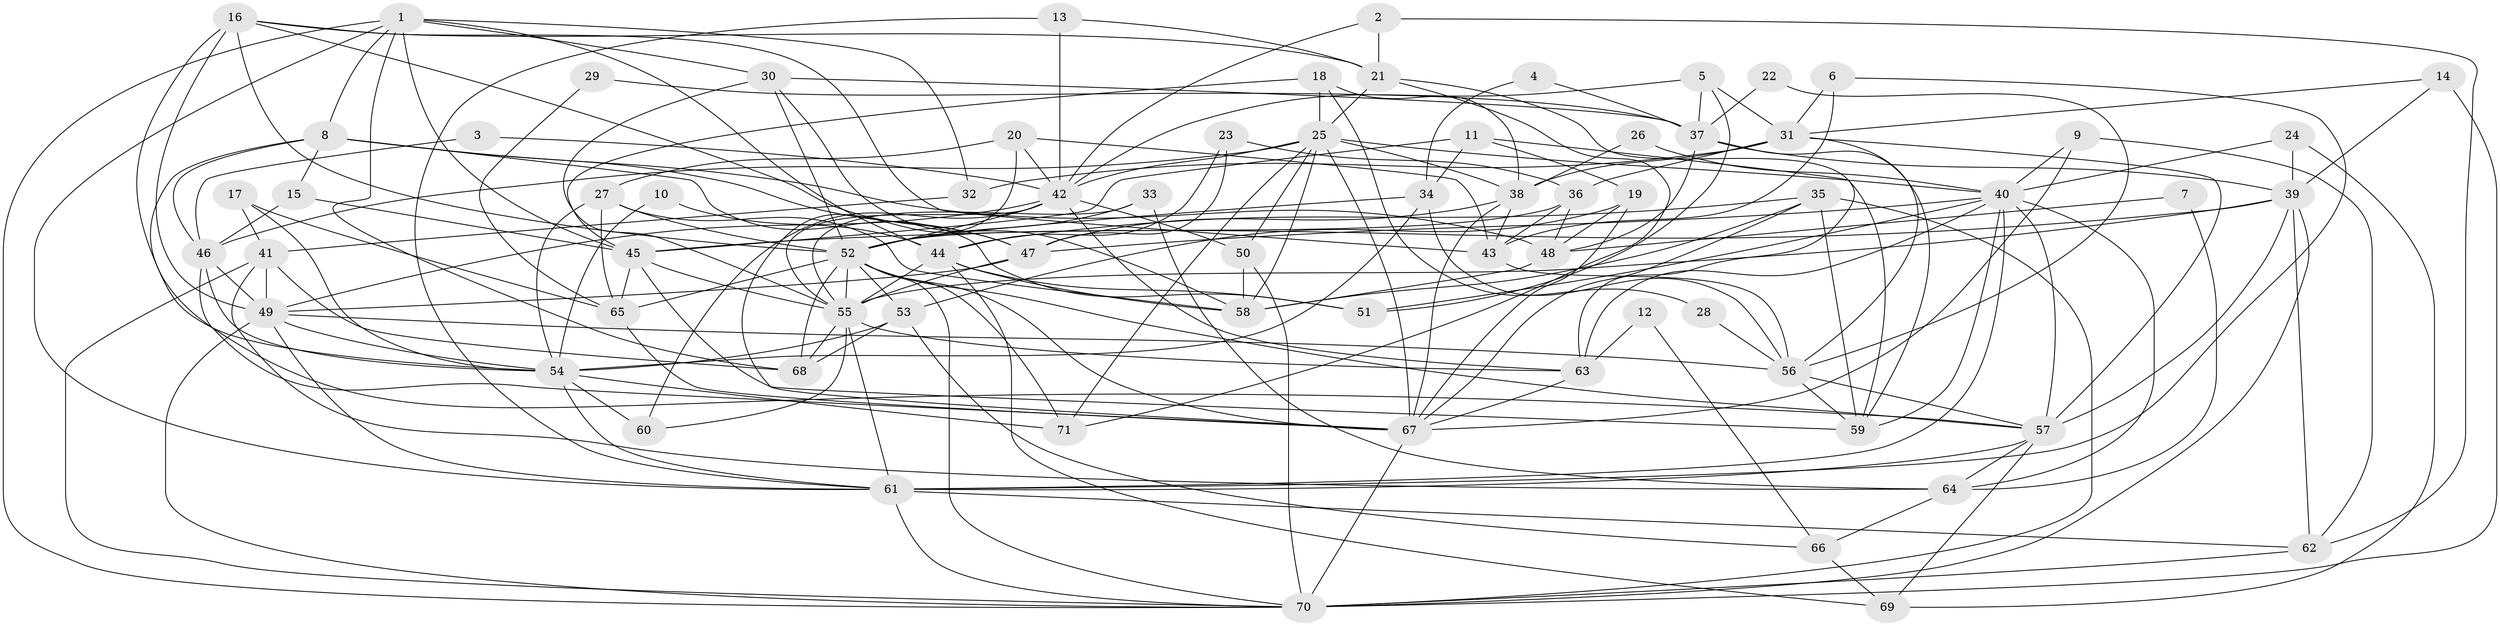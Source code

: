 // original degree distribution, {5: 0.19148936170212766, 4: 0.24822695035460993, 3: 0.2695035460992908, 2: 0.14893617021276595, 6: 0.07801418439716312, 7: 0.04964539007092199, 9: 0.014184397163120567}
// Generated by graph-tools (version 1.1) at 2025/50/03/09/25 03:50:09]
// undirected, 71 vertices, 200 edges
graph export_dot {
graph [start="1"]
  node [color=gray90,style=filled];
  1;
  2;
  3;
  4;
  5;
  6;
  7;
  8;
  9;
  10;
  11;
  12;
  13;
  14;
  15;
  16;
  17;
  18;
  19;
  20;
  21;
  22;
  23;
  24;
  25;
  26;
  27;
  28;
  29;
  30;
  31;
  32;
  33;
  34;
  35;
  36;
  37;
  38;
  39;
  40;
  41;
  42;
  43;
  44;
  45;
  46;
  47;
  48;
  49;
  50;
  51;
  52;
  53;
  54;
  55;
  56;
  57;
  58;
  59;
  60;
  61;
  62;
  63;
  64;
  65;
  66;
  67;
  68;
  69;
  70;
  71;
  1 -- 8 [weight=1.0];
  1 -- 30 [weight=1.0];
  1 -- 32 [weight=1.0];
  1 -- 44 [weight=1.0];
  1 -- 45 [weight=1.0];
  1 -- 61 [weight=1.0];
  1 -- 68 [weight=1.0];
  1 -- 70 [weight=1.0];
  2 -- 21 [weight=1.0];
  2 -- 42 [weight=1.0];
  2 -- 62 [weight=1.0];
  3 -- 42 [weight=1.0];
  3 -- 46 [weight=1.0];
  4 -- 34 [weight=1.0];
  4 -- 37 [weight=1.0];
  5 -- 31 [weight=1.0];
  5 -- 37 [weight=1.0];
  5 -- 42 [weight=1.0];
  5 -- 51 [weight=1.0];
  6 -- 31 [weight=1.0];
  6 -- 43 [weight=1.0];
  6 -- 61 [weight=1.0];
  7 -- 48 [weight=1.0];
  7 -- 64 [weight=1.0];
  8 -- 15 [weight=1.0];
  8 -- 46 [weight=1.0];
  8 -- 47 [weight=1.0];
  8 -- 48 [weight=1.0];
  8 -- 51 [weight=1.0];
  8 -- 57 [weight=1.0];
  9 -- 40 [weight=1.0];
  9 -- 62 [weight=1.0];
  9 -- 67 [weight=1.0];
  10 -- 44 [weight=1.0];
  10 -- 54 [weight=1.0];
  11 -- 19 [weight=1.0];
  11 -- 34 [weight=1.0];
  11 -- 45 [weight=1.0];
  11 -- 59 [weight=1.0];
  12 -- 63 [weight=1.0];
  12 -- 66 [weight=1.0];
  13 -- 21 [weight=1.0];
  13 -- 42 [weight=1.0];
  13 -- 61 [weight=1.0];
  14 -- 31 [weight=1.0];
  14 -- 39 [weight=1.0];
  14 -- 70 [weight=2.0];
  15 -- 45 [weight=1.0];
  15 -- 46 [weight=1.0];
  16 -- 21 [weight=1.0];
  16 -- 43 [weight=1.0];
  16 -- 47 [weight=1.0];
  16 -- 49 [weight=1.0];
  16 -- 52 [weight=1.0];
  16 -- 54 [weight=1.0];
  17 -- 41 [weight=1.0];
  17 -- 54 [weight=1.0];
  17 -- 65 [weight=1.0];
  18 -- 25 [weight=1.0];
  18 -- 28 [weight=1.0];
  18 -- 38 [weight=1.0];
  18 -- 45 [weight=1.0];
  19 -- 48 [weight=1.0];
  19 -- 53 [weight=1.0];
  19 -- 67 [weight=1.0];
  20 -- 27 [weight=1.0];
  20 -- 42 [weight=1.0];
  20 -- 43 [weight=1.0];
  20 -- 67 [weight=1.0];
  21 -- 25 [weight=1.0];
  21 -- 63 [weight=1.0];
  21 -- 71 [weight=1.0];
  22 -- 37 [weight=1.0];
  22 -- 56 [weight=1.0];
  23 -- 36 [weight=1.0];
  23 -- 44 [weight=1.0];
  23 -- 47 [weight=1.0];
  24 -- 39 [weight=1.0];
  24 -- 40 [weight=1.0];
  24 -- 69 [weight=1.0];
  25 -- 38 [weight=1.0];
  25 -- 40 [weight=1.0];
  25 -- 42 [weight=1.0];
  25 -- 46 [weight=1.0];
  25 -- 50 [weight=1.0];
  25 -- 58 [weight=1.0];
  25 -- 67 [weight=1.0];
  25 -- 71 [weight=1.0];
  26 -- 38 [weight=1.0];
  26 -- 40 [weight=1.0];
  27 -- 52 [weight=1.0];
  27 -- 54 [weight=1.0];
  27 -- 58 [weight=1.0];
  27 -- 65 [weight=1.0];
  28 -- 56 [weight=1.0];
  29 -- 37 [weight=1.0];
  29 -- 65 [weight=1.0];
  30 -- 37 [weight=1.0];
  30 -- 52 [weight=1.0];
  30 -- 55 [weight=1.0];
  30 -- 58 [weight=1.0];
  31 -- 32 [weight=1.0];
  31 -- 36 [weight=1.0];
  31 -- 38 [weight=1.0];
  31 -- 56 [weight=1.0];
  31 -- 57 [weight=1.0];
  32 -- 41 [weight=1.0];
  33 -- 52 [weight=1.0];
  33 -- 55 [weight=1.0];
  33 -- 64 [weight=1.0];
  34 -- 52 [weight=1.0];
  34 -- 54 [weight=1.0];
  34 -- 56 [weight=1.0];
  35 -- 44 [weight=1.0];
  35 -- 58 [weight=1.0];
  35 -- 59 [weight=1.0];
  35 -- 67 [weight=1.0];
  35 -- 70 [weight=1.0];
  36 -- 43 [weight=1.0];
  36 -- 48 [weight=1.0];
  36 -- 52 [weight=1.0];
  37 -- 39 [weight=1.0];
  37 -- 48 [weight=1.0];
  37 -- 59 [weight=1.0];
  38 -- 43 [weight=1.0];
  38 -- 47 [weight=1.0];
  38 -- 67 [weight=1.0];
  39 -- 45 [weight=1.0];
  39 -- 55 [weight=1.0];
  39 -- 57 [weight=1.0];
  39 -- 62 [weight=1.0];
  39 -- 70 [weight=1.0];
  40 -- 47 [weight=1.0];
  40 -- 51 [weight=1.0];
  40 -- 57 [weight=1.0];
  40 -- 59 [weight=1.0];
  40 -- 61 [weight=1.0];
  40 -- 63 [weight=1.0];
  40 -- 64 [weight=1.0];
  41 -- 49 [weight=2.0];
  41 -- 64 [weight=1.0];
  41 -- 68 [weight=1.0];
  41 -- 70 [weight=1.0];
  42 -- 49 [weight=1.0];
  42 -- 50 [weight=1.0];
  42 -- 52 [weight=1.0];
  42 -- 55 [weight=1.0];
  42 -- 60 [weight=1.0];
  42 -- 63 [weight=1.0];
  43 -- 56 [weight=1.0];
  44 -- 51 [weight=1.0];
  44 -- 55 [weight=1.0];
  44 -- 58 [weight=1.0];
  44 -- 69 [weight=1.0];
  45 -- 55 [weight=2.0];
  45 -- 59 [weight=1.0];
  45 -- 65 [weight=1.0];
  46 -- 49 [weight=1.0];
  46 -- 54 [weight=1.0];
  46 -- 67 [weight=1.0];
  47 -- 49 [weight=1.0];
  47 -- 55 [weight=1.0];
  48 -- 58 [weight=1.0];
  49 -- 54 [weight=1.0];
  49 -- 56 [weight=1.0];
  49 -- 61 [weight=1.0];
  49 -- 70 [weight=1.0];
  50 -- 58 [weight=1.0];
  50 -- 70 [weight=1.0];
  52 -- 53 [weight=1.0];
  52 -- 55 [weight=2.0];
  52 -- 57 [weight=1.0];
  52 -- 65 [weight=1.0];
  52 -- 67 [weight=1.0];
  52 -- 68 [weight=1.0];
  52 -- 70 [weight=1.0];
  52 -- 71 [weight=1.0];
  53 -- 54 [weight=1.0];
  53 -- 66 [weight=1.0];
  53 -- 68 [weight=1.0];
  54 -- 60 [weight=1.0];
  54 -- 61 [weight=1.0];
  54 -- 71 [weight=1.0];
  55 -- 60 [weight=1.0];
  55 -- 61 [weight=1.0];
  55 -- 63 [weight=1.0];
  55 -- 68 [weight=1.0];
  56 -- 57 [weight=1.0];
  56 -- 59 [weight=1.0];
  57 -- 61 [weight=1.0];
  57 -- 64 [weight=1.0];
  57 -- 69 [weight=1.0];
  61 -- 62 [weight=1.0];
  61 -- 70 [weight=1.0];
  62 -- 70 [weight=1.0];
  63 -- 67 [weight=1.0];
  64 -- 66 [weight=1.0];
  65 -- 67 [weight=1.0];
  66 -- 69 [weight=1.0];
  67 -- 70 [weight=1.0];
}
